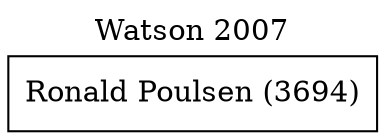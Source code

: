 // House preference flow
digraph "Ronald Poulsen (3694)_Watson_2007" {
	graph [label="Watson 2007" labelloc=t mclimit=10]
	node [shape=box]
	"Ronald Poulsen (3694)" [label="Ronald Poulsen (3694)
"]
}
